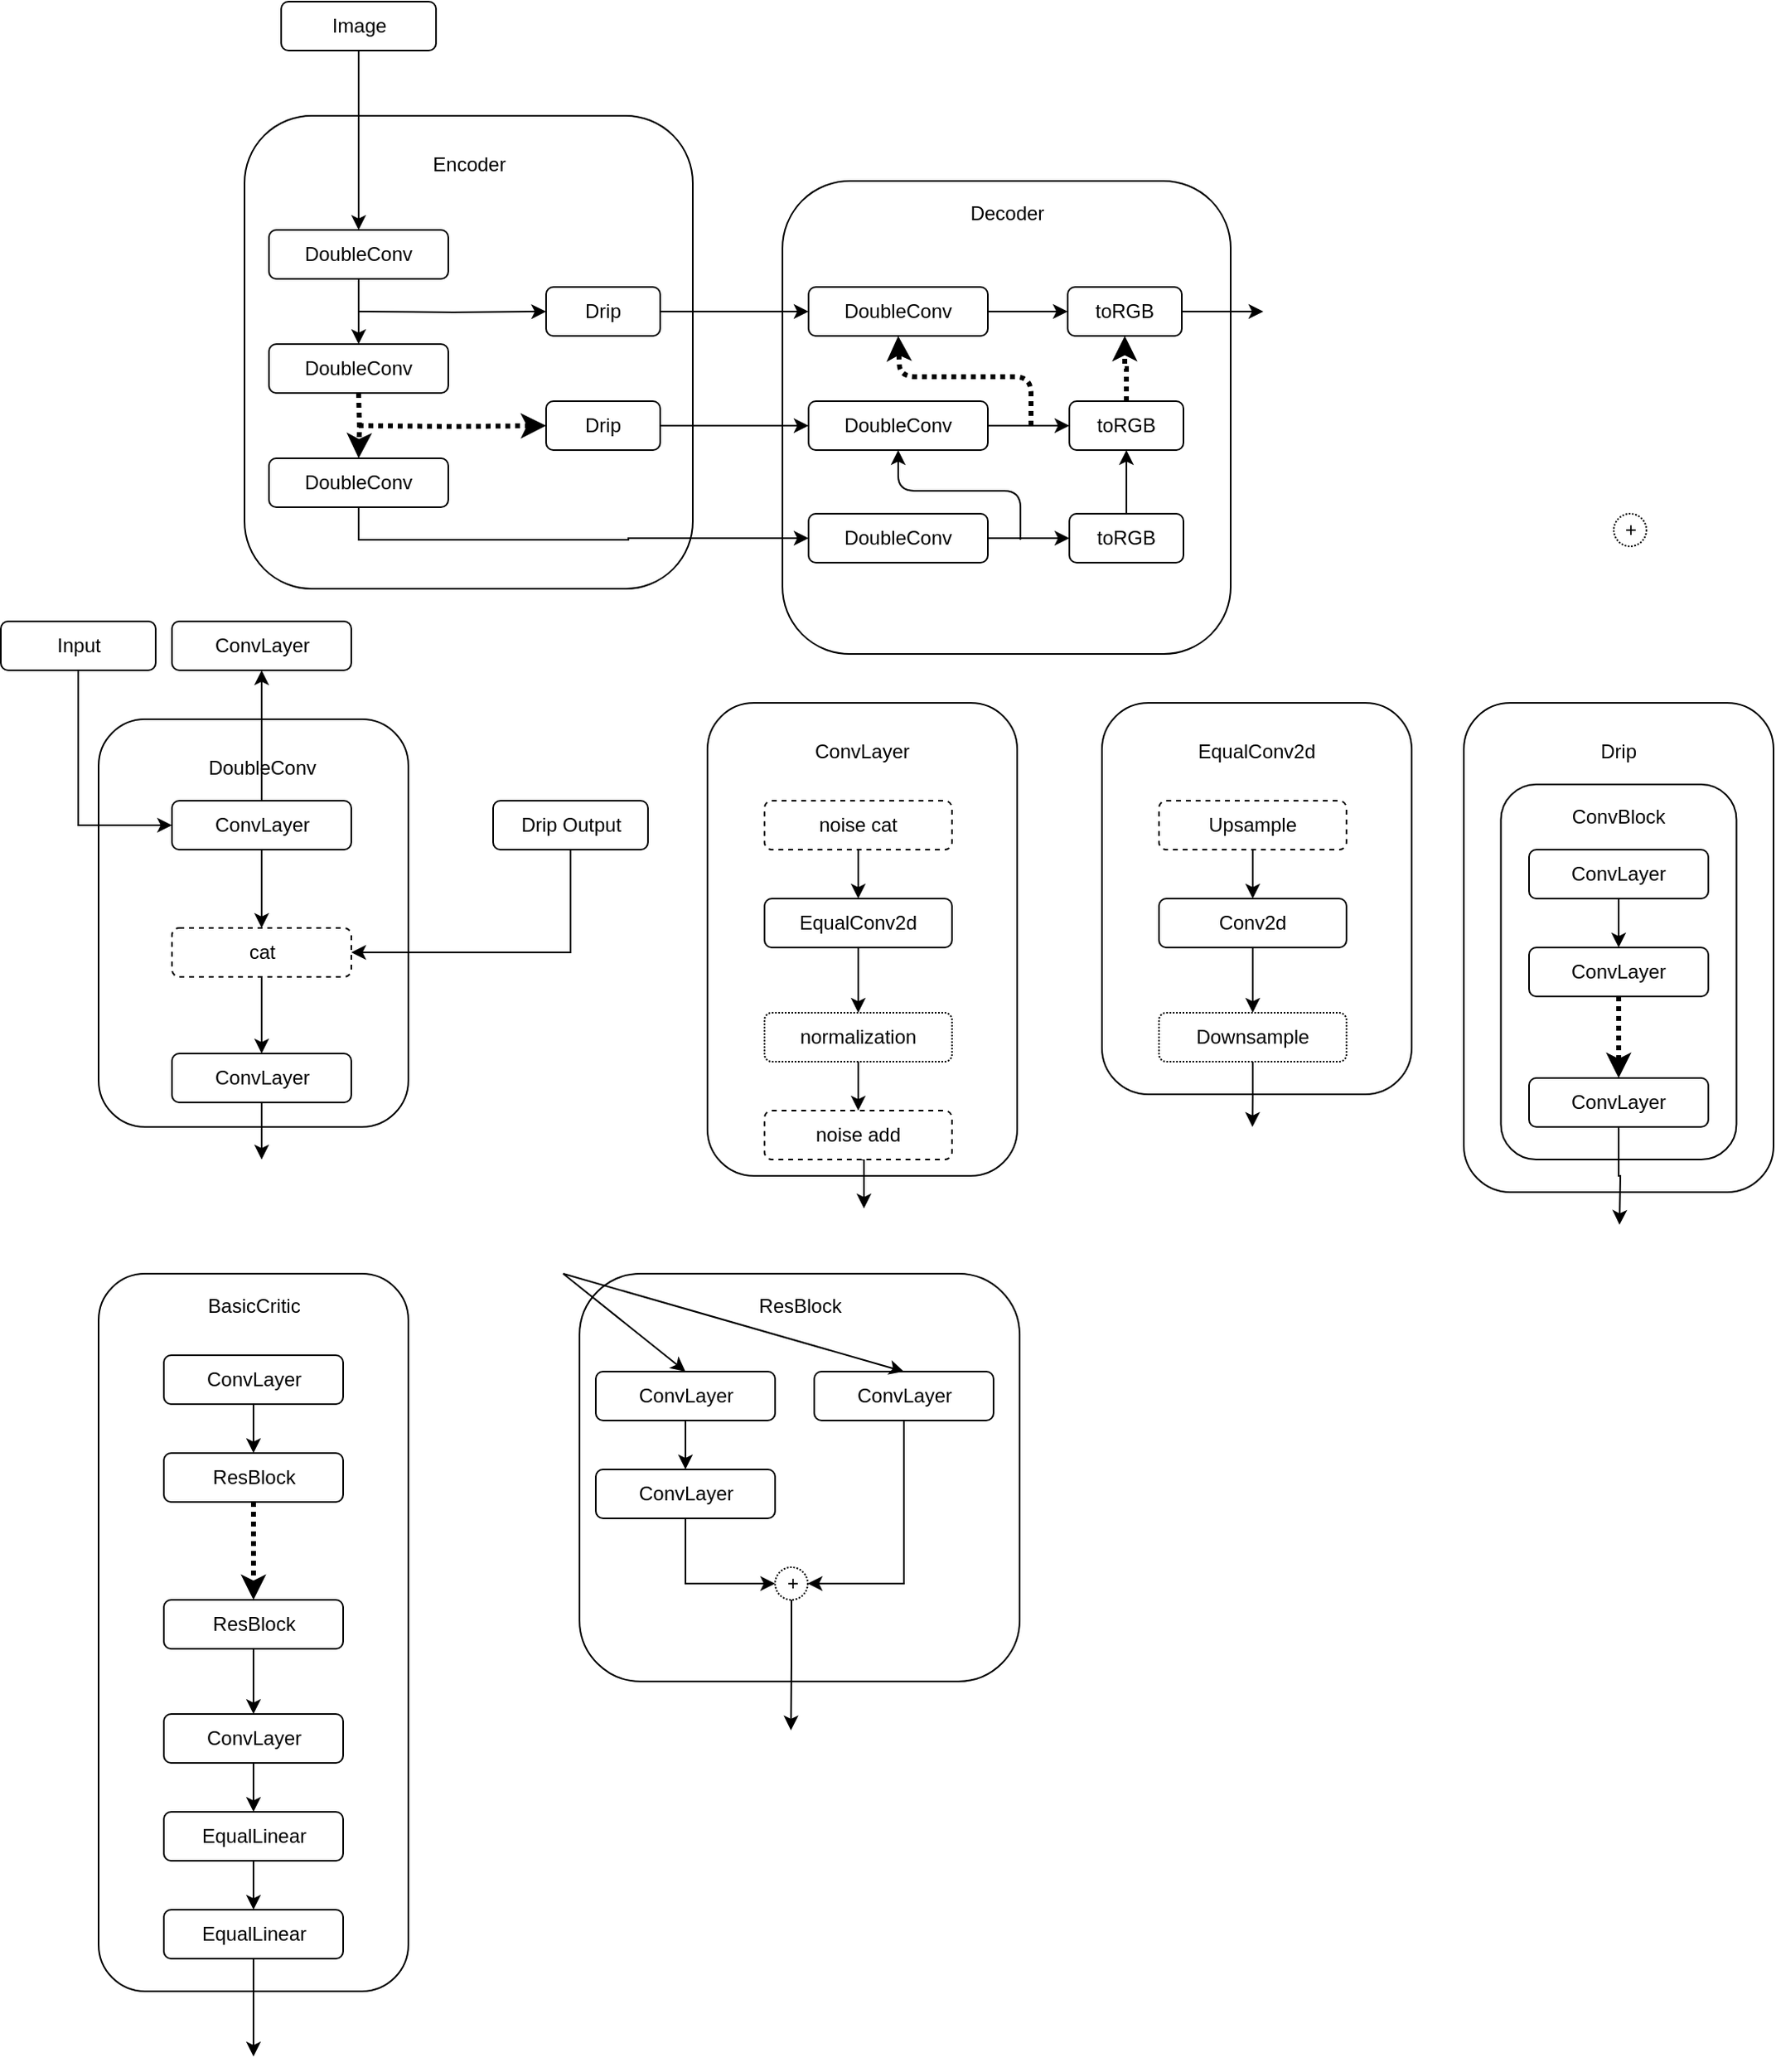 <mxfile version="14.8.6" type="device"><diagram id="uPOgV4a4ayGeq5EgIppy" name="Page-1"><mxGraphModel dx="2842" dy="1158" grid="1" gridSize="10" guides="1" tooltips="1" connect="1" arrows="1" fold="1" page="1" pageScale="1" pageWidth="827" pageHeight="1169" math="0" shadow="0"><root><mxCell id="0"/><mxCell id="1" parent="0"/><mxCell id="FPhci76meEpyJotzf4Od-72" value="" style="rounded=1;whiteSpace=wrap;html=1;" parent="1" vertex="1"><mxGeometry x="460" y="110" width="275" height="290" as="geometry"/></mxCell><mxCell id="FPhci76meEpyJotzf4Od-1" value="" style="rounded=1;whiteSpace=wrap;html=1;" parent="1" vertex="1"><mxGeometry x="130" y="70" width="275" height="290" as="geometry"/></mxCell><mxCell id="FPhci76meEpyJotzf4Od-2" value="Encoder" style="text;html=1;strokeColor=none;fillColor=none;align=center;verticalAlign=middle;whiteSpace=wrap;rounded=0;" parent="1" vertex="1"><mxGeometry x="207.5" y="90" width="120" height="20" as="geometry"/></mxCell><mxCell id="FPhci76meEpyJotzf4Od-8" style="edgeStyle=orthogonalEdgeStyle;rounded=0;orthogonalLoop=1;jettySize=auto;html=1;entryX=0;entryY=0.5;entryDx=0;entryDy=0;" parent="1" target="FPhci76meEpyJotzf4Od-7" edge="1"><mxGeometry relative="1" as="geometry"><mxPoint x="200" y="190" as="sourcePoint"/><mxPoint x="310" y="190" as="targetPoint"/></mxGeometry></mxCell><mxCell id="FPhci76meEpyJotzf4Od-11" style="edgeStyle=orthogonalEdgeStyle;rounded=0;orthogonalLoop=1;jettySize=auto;html=1;exitX=0.5;exitY=1;exitDx=0;exitDy=0;entryX=0.5;entryY=0;entryDx=0;entryDy=0;" parent="1" source="FPhci76meEpyJotzf4Od-3" target="FPhci76meEpyJotzf4Od-4" edge="1"><mxGeometry relative="1" as="geometry"/></mxCell><mxCell id="FPhci76meEpyJotzf4Od-3" value="DoubleConv" style="rounded=1;whiteSpace=wrap;html=1;" parent="1" vertex="1"><mxGeometry x="145" y="140" width="110" height="30" as="geometry"/></mxCell><mxCell id="FPhci76meEpyJotzf4Od-4" value="DoubleConv" style="rounded=1;whiteSpace=wrap;html=1;" parent="1" vertex="1"><mxGeometry x="145" y="210" width="110" height="30" as="geometry"/></mxCell><mxCell id="FPhci76meEpyJotzf4Od-25" style="edgeStyle=orthogonalEdgeStyle;rounded=0;orthogonalLoop=1;jettySize=auto;html=1;exitX=1;exitY=0.5;exitDx=0;exitDy=0;entryX=0;entryY=0.5;entryDx=0;entryDy=0;" parent="1" source="FPhci76meEpyJotzf4Od-7" target="FPhci76meEpyJotzf4Od-76" edge="1"><mxGeometry relative="1" as="geometry"><mxPoint x="425" y="190" as="targetPoint"/></mxGeometry></mxCell><mxCell id="FPhci76meEpyJotzf4Od-7" value="Drip" style="rounded=1;whiteSpace=wrap;html=1;" parent="1" vertex="1"><mxGeometry x="315" y="175" width="70" height="30" as="geometry"/></mxCell><mxCell id="FPhci76meEpyJotzf4Od-14" style="edgeStyle=orthogonalEdgeStyle;rounded=0;orthogonalLoop=1;jettySize=auto;html=1;entryX=0;entryY=0.5;entryDx=0;entryDy=0;dashed=1;strokeWidth=3;dashPattern=1 1;" parent="1" target="FPhci76meEpyJotzf4Od-17" edge="1"><mxGeometry relative="1" as="geometry"><mxPoint x="200" y="260" as="sourcePoint"/><mxPoint x="310" y="260" as="targetPoint"/></mxGeometry></mxCell><mxCell id="FPhci76meEpyJotzf4Od-15" style="edgeStyle=orthogonalEdgeStyle;rounded=0;orthogonalLoop=1;jettySize=auto;html=1;exitX=0.5;exitY=1;exitDx=0;exitDy=0;entryX=0.5;entryY=0;entryDx=0;entryDy=0;dashed=1;strokeWidth=3;dashPattern=1 1;" parent="1" target="FPhci76meEpyJotzf4Od-16" edge="1"><mxGeometry relative="1" as="geometry"><mxPoint x="200" y="240" as="sourcePoint"/></mxGeometry></mxCell><mxCell id="FPhci76meEpyJotzf4Od-101" style="edgeStyle=orthogonalEdgeStyle;rounded=0;orthogonalLoop=1;jettySize=auto;html=1;exitX=0.5;exitY=1;exitDx=0;exitDy=0;entryX=0;entryY=0.5;entryDx=0;entryDy=0;strokeWidth=1;verticalAlign=top;" parent="1" source="FPhci76meEpyJotzf4Od-16" target="FPhci76meEpyJotzf4Od-83" edge="1"><mxGeometry relative="1" as="geometry"/></mxCell><mxCell id="FPhci76meEpyJotzf4Od-16" value="DoubleConv" style="rounded=1;whiteSpace=wrap;html=1;" parent="1" vertex="1"><mxGeometry x="145" y="280" width="110" height="30" as="geometry"/></mxCell><mxCell id="FPhci76meEpyJotzf4Od-24" style="edgeStyle=orthogonalEdgeStyle;rounded=0;orthogonalLoop=1;jettySize=auto;html=1;exitX=1;exitY=0.5;exitDx=0;exitDy=0;entryX=0;entryY=0.5;entryDx=0;entryDy=0;" parent="1" source="FPhci76meEpyJotzf4Od-17" target="FPhci76meEpyJotzf4Od-77" edge="1"><mxGeometry relative="1" as="geometry"><mxPoint x="425" y="260" as="targetPoint"/></mxGeometry></mxCell><mxCell id="FPhci76meEpyJotzf4Od-17" value="Drip" style="rounded=1;whiteSpace=wrap;html=1;" parent="1" vertex="1"><mxGeometry x="315" y="245" width="70" height="30" as="geometry"/></mxCell><mxCell id="FPhci76meEpyJotzf4Od-26" value="" style="rounded=1;whiteSpace=wrap;html=1;" parent="1" vertex="1"><mxGeometry x="40.5" y="440" width="190" height="250" as="geometry"/></mxCell><mxCell id="FPhci76meEpyJotzf4Od-27" value="DoubleConv" style="text;html=1;strokeColor=none;fillColor=none;align=center;verticalAlign=middle;whiteSpace=wrap;rounded=0;" parent="1" vertex="1"><mxGeometry x="80.5" y="460" width="120" height="20" as="geometry"/></mxCell><mxCell id="FPhci76meEpyJotzf4Od-31" style="edgeStyle=orthogonalEdgeStyle;rounded=0;orthogonalLoop=1;jettySize=auto;html=1;exitX=0.5;exitY=1;exitDx=0;exitDy=0;" parent="1" source="FPhci76meEpyJotzf4Od-28" target="FPhci76meEpyJotzf4Od-30" edge="1"><mxGeometry relative="1" as="geometry"/></mxCell><mxCell id="B2-LoTQGgzIHDNoAYeaz-3" value="" style="edgeStyle=orthogonalEdgeStyle;rounded=0;orthogonalLoop=1;jettySize=auto;html=1;" edge="1" parent="1" source="FPhci76meEpyJotzf4Od-28" target="B2-LoTQGgzIHDNoAYeaz-2"><mxGeometry relative="1" as="geometry"/></mxCell><mxCell id="FPhci76meEpyJotzf4Od-28" value="ConvLayer" style="rounded=1;whiteSpace=wrap;html=1;" parent="1" vertex="1"><mxGeometry x="85.5" y="490" width="110" height="30" as="geometry"/></mxCell><mxCell id="FPhci76meEpyJotzf4Od-33" style="edgeStyle=orthogonalEdgeStyle;rounded=0;orthogonalLoop=1;jettySize=auto;html=1;exitX=0.5;exitY=1;exitDx=0;exitDy=0;" parent="1" source="FPhci76meEpyJotzf4Od-29" edge="1"><mxGeometry relative="1" as="geometry"><mxPoint x="140.5" y="710" as="targetPoint"/></mxGeometry></mxCell><mxCell id="FPhci76meEpyJotzf4Od-29" value="ConvLayer" style="rounded=1;whiteSpace=wrap;html=1;" parent="1" vertex="1"><mxGeometry x="85.5" y="645" width="110" height="30" as="geometry"/></mxCell><mxCell id="FPhci76meEpyJotzf4Od-32" style="edgeStyle=orthogonalEdgeStyle;rounded=0;orthogonalLoop=1;jettySize=auto;html=1;exitX=0.5;exitY=1;exitDx=0;exitDy=0;entryX=0.5;entryY=0;entryDx=0;entryDy=0;" parent="1" source="FPhci76meEpyJotzf4Od-30" target="FPhci76meEpyJotzf4Od-29" edge="1"><mxGeometry relative="1" as="geometry"/></mxCell><mxCell id="FPhci76meEpyJotzf4Od-30" value="cat" style="rounded=1;whiteSpace=wrap;html=1;dashed=1;" parent="1" vertex="1"><mxGeometry x="85.5" y="568" width="110" height="30" as="geometry"/></mxCell><mxCell id="FPhci76meEpyJotzf4Od-35" style="edgeStyle=orthogonalEdgeStyle;rounded=0;orthogonalLoop=1;jettySize=auto;html=1;exitX=0.5;exitY=1;exitDx=0;exitDy=0;entryX=0.5;entryY=0;entryDx=0;entryDy=0;" parent="1" source="FPhci76meEpyJotzf4Od-34" target="FPhci76meEpyJotzf4Od-3" edge="1"><mxGeometry relative="1" as="geometry"/></mxCell><mxCell id="FPhci76meEpyJotzf4Od-34" value="Image" style="rounded=1;whiteSpace=wrap;html=1;" parent="1" vertex="1"><mxGeometry x="152.5" width="95" height="30" as="geometry"/></mxCell><mxCell id="FPhci76meEpyJotzf4Od-37" style="edgeStyle=orthogonalEdgeStyle;rounded=0;orthogonalLoop=1;jettySize=auto;html=1;exitX=0.5;exitY=1;exitDx=0;exitDy=0;entryX=0;entryY=0.5;entryDx=0;entryDy=0;" parent="1" source="FPhci76meEpyJotzf4Od-36" target="FPhci76meEpyJotzf4Od-28" edge="1"><mxGeometry relative="1" as="geometry"/></mxCell><mxCell id="FPhci76meEpyJotzf4Od-36" value="Input" style="rounded=1;whiteSpace=wrap;html=1;" parent="1" vertex="1"><mxGeometry x="-19.5" y="380" width="95" height="30" as="geometry"/></mxCell><mxCell id="FPhci76meEpyJotzf4Od-39" style="edgeStyle=orthogonalEdgeStyle;rounded=0;orthogonalLoop=1;jettySize=auto;html=1;exitX=0.5;exitY=1;exitDx=0;exitDy=0;entryX=1;entryY=0.5;entryDx=0;entryDy=0;" parent="1" source="FPhci76meEpyJotzf4Od-38" target="FPhci76meEpyJotzf4Od-30" edge="1"><mxGeometry relative="1" as="geometry"/></mxCell><mxCell id="FPhci76meEpyJotzf4Od-38" value="Drip Output" style="rounded=1;whiteSpace=wrap;html=1;" parent="1" vertex="1"><mxGeometry x="282.5" y="490" width="95" height="30" as="geometry"/></mxCell><mxCell id="FPhci76meEpyJotzf4Od-40" value="" style="rounded=1;whiteSpace=wrap;html=1;" parent="1" vertex="1"><mxGeometry x="414" y="430" width="190" height="290" as="geometry"/></mxCell><mxCell id="FPhci76meEpyJotzf4Od-41" value="ConvLayer" style="text;html=1;strokeColor=none;fillColor=none;align=center;verticalAlign=middle;whiteSpace=wrap;rounded=0;" parent="1" vertex="1"><mxGeometry x="484" y="450" width="50" height="20" as="geometry"/></mxCell><mxCell id="FPhci76meEpyJotzf4Od-47" style="edgeStyle=orthogonalEdgeStyle;rounded=0;orthogonalLoop=1;jettySize=auto;html=1;exitX=0.5;exitY=1;exitDx=0;exitDy=0;entryX=0.5;entryY=0;entryDx=0;entryDy=0;" parent="1" source="FPhci76meEpyJotzf4Od-42" target="FPhci76meEpyJotzf4Od-44" edge="1"><mxGeometry relative="1" as="geometry"/></mxCell><mxCell id="FPhci76meEpyJotzf4Od-42" value="noise cat" style="rounded=1;whiteSpace=wrap;html=1;dashed=1;" parent="1" vertex="1"><mxGeometry x="449" y="490" width="115" height="30" as="geometry"/></mxCell><mxCell id="FPhci76meEpyJotzf4Od-59" style="edgeStyle=orthogonalEdgeStyle;rounded=0;orthogonalLoop=1;jettySize=auto;html=1;exitX=0.5;exitY=1;exitDx=0;exitDy=0;" parent="1" source="FPhci76meEpyJotzf4Od-43" edge="1"><mxGeometry relative="1" as="geometry"><mxPoint x="510" y="740" as="targetPoint"/></mxGeometry></mxCell><mxCell id="FPhci76meEpyJotzf4Od-43" value="noise add&lt;span style=&quot;color: rgba(0 , 0 , 0 , 0) ; font-family: monospace ; font-size: 0px&quot;&gt;%3CmxGraphModel%3E%3Croot%3E%3CmxCell%20id%3D%220%22%2F%3E%3CmxCell%20id%3D%221%22%20parent%3D%220%22%2F%3E%3CmxCell%20id%3D%222%22%20value%3D%22noise%20cat%22%20style%3D%22rounded%3D1%3BwhiteSpace%3Dwrap%3Bhtml%3D1%3B%22%20vertex%3D%221%22%20parent%3D%221%22%3E%3CmxGeometry%20x%3D%22525%22%20y%3D%22480%22%20width%3D%22115%22%20height%3D%2230%22%20as%3D%22geometry%22%2F%3E%3C%2FmxCell%3E%3C%2Froot%3E%3C%2FmxGraphModel%3E&lt;/span&gt;" style="rounded=1;whiteSpace=wrap;html=1;dashed=1;" parent="1" vertex="1"><mxGeometry x="449" y="680" width="115" height="30" as="geometry"/></mxCell><mxCell id="FPhci76meEpyJotzf4Od-48" style="edgeStyle=orthogonalEdgeStyle;rounded=0;orthogonalLoop=1;jettySize=auto;html=1;exitX=0.5;exitY=1;exitDx=0;exitDy=0;entryX=0.5;entryY=0;entryDx=0;entryDy=0;" parent="1" source="FPhci76meEpyJotzf4Od-44" target="FPhci76meEpyJotzf4Od-45" edge="1"><mxGeometry relative="1" as="geometry"/></mxCell><mxCell id="FPhci76meEpyJotzf4Od-44" value="EqualConv2d&lt;span style=&quot;color: rgba(0 , 0 , 0 , 0) ; font-family: monospace ; font-size: 0px&quot;&gt;%3CmxGraphModel%3E%3Croot%3E%3CmxCell%20id%3D%220%22%2F%3E%3CmxCell%20id%3D%221%22%20parent%3D%220%22%2F%3E%3CmxCell%20id%3D%222%22%20value%3D%22noise%20add%26lt%3Bspan%20style%3D%26quot%3Bcolor%3A%20rgba(0%20%2C%200%20%2C%200%20%2C%200)%20%3B%20font-family%3A%20monospace%20%3B%20font-size%3A%200px%26quot%3B%26gt%3B%253CmxGraphModel%253E%253Croot%253E%253CmxCell%2520id%253D%25220%2522%252F%253E%253CmxCell%2520id%253D%25221%2522%2520parent%253D%25220%2522%252F%253E%253CmxCell%2520id%253D%25222%2522%2520value%253D%2522noise%2520cat%2522%2520style%253D%2522rounded%253D1%253BwhiteSpace%253Dwrap%253Bhtml%253D1%253B%2522%2520vertex%253D%25221%2522%2520parent%253D%25221%2522%253E%253CmxGeometry%2520x%253D%2522525%2522%2520y%253D%2522480%2522%2520width%253D%2522115%2522%2520height%253D%252230%2522%2520as%253D%2522geometry%2522%252F%253E%253C%252FmxCell%253E%253C%252Froot%253E%253C%252FmxGraphModel%253E%26lt%3B%2Fspan%26gt%3B%22%20style%3D%22rounded%3D1%3BwhiteSpace%3Dwrap%3Bhtml%3D1%3B%22%20vertex%3D%221%22%20parent%3D%221%22%3E%3CmxGeometry%20x%3D%22525%22%20y%3D%22610%22%20width%3D%22115%22%20height%3D%2230%22%20as%3D%22geometry%22%2F%3E%3C%2FmxCell%3E%3C%2Froot%3E%3C%2FmxGraphModel%3E&lt;/span&gt;" style="rounded=1;whiteSpace=wrap;html=1;" parent="1" vertex="1"><mxGeometry x="449" y="550" width="115" height="30" as="geometry"/></mxCell><mxCell id="FPhci76meEpyJotzf4Od-49" style="edgeStyle=orthogonalEdgeStyle;rounded=0;orthogonalLoop=1;jettySize=auto;html=1;exitX=0.5;exitY=1;exitDx=0;exitDy=0;entryX=0.5;entryY=0;entryDx=0;entryDy=0;" parent="1" source="FPhci76meEpyJotzf4Od-45" target="FPhci76meEpyJotzf4Od-43" edge="1"><mxGeometry relative="1" as="geometry"/></mxCell><mxCell id="FPhci76meEpyJotzf4Od-45" value="normalization" style="rounded=1;whiteSpace=wrap;html=1;dashed=1;dashPattern=1 1;" parent="1" vertex="1"><mxGeometry x="449" y="620" width="115" height="30" as="geometry"/></mxCell><mxCell id="FPhci76meEpyJotzf4Od-50" value="" style="rounded=1;whiteSpace=wrap;html=1;" parent="1" vertex="1"><mxGeometry x="656" y="430" width="190" height="240" as="geometry"/></mxCell><mxCell id="FPhci76meEpyJotzf4Od-51" value="EqualConv2d" style="text;html=1;strokeColor=none;fillColor=none;align=center;verticalAlign=middle;whiteSpace=wrap;rounded=0;" parent="1" vertex="1"><mxGeometry x="726" y="450" width="50" height="20" as="geometry"/></mxCell><mxCell id="FPhci76meEpyJotzf4Od-52" style="edgeStyle=orthogonalEdgeStyle;rounded=0;orthogonalLoop=1;jettySize=auto;html=1;exitX=0.5;exitY=1;exitDx=0;exitDy=0;entryX=0.5;entryY=0;entryDx=0;entryDy=0;" parent="1" source="FPhci76meEpyJotzf4Od-53" target="FPhci76meEpyJotzf4Od-56" edge="1"><mxGeometry relative="1" as="geometry"/></mxCell><mxCell id="FPhci76meEpyJotzf4Od-53" value="Upsample" style="rounded=1;whiteSpace=wrap;html=1;dashed=1;strokeWidth=1;" parent="1" vertex="1"><mxGeometry x="691" y="490" width="115" height="30" as="geometry"/></mxCell><mxCell id="FPhci76meEpyJotzf4Od-55" style="edgeStyle=orthogonalEdgeStyle;rounded=0;orthogonalLoop=1;jettySize=auto;html=1;exitX=0.5;exitY=1;exitDx=0;exitDy=0;entryX=0.5;entryY=0;entryDx=0;entryDy=0;" parent="1" source="FPhci76meEpyJotzf4Od-56" target="FPhci76meEpyJotzf4Od-58" edge="1"><mxGeometry relative="1" as="geometry"/></mxCell><mxCell id="FPhci76meEpyJotzf4Od-56" value="Conv2d" style="rounded=1;whiteSpace=wrap;html=1;" parent="1" vertex="1"><mxGeometry x="691" y="550" width="115" height="30" as="geometry"/></mxCell><mxCell id="FPhci76meEpyJotzf4Od-60" style="edgeStyle=orthogonalEdgeStyle;rounded=0;orthogonalLoop=1;jettySize=auto;html=1;exitX=0.5;exitY=1;exitDx=0;exitDy=0;" parent="1" source="FPhci76meEpyJotzf4Od-58" edge="1"><mxGeometry relative="1" as="geometry"><mxPoint x="748.333" y="690" as="targetPoint"/></mxGeometry></mxCell><mxCell id="FPhci76meEpyJotzf4Od-58" value="Downsample" style="rounded=1;whiteSpace=wrap;html=1;dashed=1;dashPattern=1 1;" parent="1" vertex="1"><mxGeometry x="691" y="620" width="115" height="30" as="geometry"/></mxCell><mxCell id="FPhci76meEpyJotzf4Od-61" value="" style="rounded=1;whiteSpace=wrap;html=1;" parent="1" vertex="1"><mxGeometry x="878" y="430" width="190" height="300" as="geometry"/></mxCell><mxCell id="FPhci76meEpyJotzf4Od-62" value="Drip" style="text;html=1;strokeColor=none;fillColor=none;align=center;verticalAlign=middle;whiteSpace=wrap;rounded=0;" parent="1" vertex="1"><mxGeometry x="913" y="450" width="120" height="20" as="geometry"/></mxCell><mxCell id="FPhci76meEpyJotzf4Od-63" value="" style="rounded=1;whiteSpace=wrap;html=1;" parent="1" vertex="1"><mxGeometry x="900.75" y="480" width="144.5" height="230" as="geometry"/></mxCell><mxCell id="FPhci76meEpyJotzf4Od-69" style="edgeStyle=orthogonalEdgeStyle;rounded=0;orthogonalLoop=1;jettySize=auto;html=1;exitX=0.5;exitY=1;exitDx=0;exitDy=0;entryX=0.5;entryY=0;entryDx=0;entryDy=0;strokeWidth=1;" parent="1" source="FPhci76meEpyJotzf4Od-64" target="FPhci76meEpyJotzf4Od-67" edge="1"><mxGeometry relative="1" as="geometry"/></mxCell><mxCell id="FPhci76meEpyJotzf4Od-64" value="ConvLayer" style="rounded=1;whiteSpace=wrap;html=1;" parent="1" vertex="1"><mxGeometry x="918" y="520" width="110" height="30" as="geometry"/></mxCell><mxCell id="FPhci76meEpyJotzf4Od-66" value="ConvBlock" style="text;html=1;strokeColor=none;fillColor=none;align=center;verticalAlign=middle;whiteSpace=wrap;rounded=0;" parent="1" vertex="1"><mxGeometry x="913" y="490" width="120" height="20" as="geometry"/></mxCell><mxCell id="FPhci76meEpyJotzf4Od-70" style="edgeStyle=orthogonalEdgeStyle;rounded=0;orthogonalLoop=1;jettySize=auto;html=1;exitX=0.5;exitY=1;exitDx=0;exitDy=0;entryX=0.5;entryY=0;entryDx=0;entryDy=0;dashed=1;dashPattern=1 1;strokeWidth=3;" parent="1" source="FPhci76meEpyJotzf4Od-67" target="FPhci76meEpyJotzf4Od-68" edge="1"><mxGeometry relative="1" as="geometry"/></mxCell><mxCell id="FPhci76meEpyJotzf4Od-67" value="ConvLayer" style="rounded=1;whiteSpace=wrap;html=1;" parent="1" vertex="1"><mxGeometry x="918" y="580" width="110" height="30" as="geometry"/></mxCell><mxCell id="FPhci76meEpyJotzf4Od-71" style="edgeStyle=orthogonalEdgeStyle;rounded=0;orthogonalLoop=1;jettySize=auto;html=1;exitX=0.5;exitY=1;exitDx=0;exitDy=0;strokeWidth=1;" parent="1" source="FPhci76meEpyJotzf4Od-68" edge="1"><mxGeometry relative="1" as="geometry"><mxPoint x="973.5" y="750" as="targetPoint"/></mxGeometry></mxCell><mxCell id="FPhci76meEpyJotzf4Od-68" value="ConvLayer" style="rounded=1;whiteSpace=wrap;html=1;" parent="1" vertex="1"><mxGeometry x="918" y="660" width="110" height="30" as="geometry"/></mxCell><mxCell id="FPhci76meEpyJotzf4Od-73" value="Decoder" style="text;html=1;strokeColor=none;fillColor=none;align=center;verticalAlign=middle;whiteSpace=wrap;rounded=0;" parent="1" vertex="1"><mxGeometry x="537.5" y="120" width="120" height="20" as="geometry"/></mxCell><mxCell id="FPhci76meEpyJotzf4Od-104" style="edgeStyle=orthogonalEdgeStyle;rounded=0;orthogonalLoop=1;jettySize=auto;html=1;exitX=1;exitY=0.5;exitDx=0;exitDy=0;entryX=0;entryY=0.5;entryDx=0;entryDy=0;strokeWidth=1;verticalAlign=top;" parent="1" source="FPhci76meEpyJotzf4Od-76" target="FPhci76meEpyJotzf4Od-79" edge="1"><mxGeometry relative="1" as="geometry"/></mxCell><mxCell id="FPhci76meEpyJotzf4Od-76" value="DoubleConv" style="rounded=1;whiteSpace=wrap;html=1;" parent="1" vertex="1"><mxGeometry x="476" y="175" width="110" height="30" as="geometry"/></mxCell><mxCell id="FPhci76meEpyJotzf4Od-102" style="edgeStyle=orthogonalEdgeStyle;rounded=0;orthogonalLoop=1;jettySize=auto;html=1;exitX=1;exitY=0.5;exitDx=0;exitDy=0;entryX=0;entryY=0.5;entryDx=0;entryDy=0;strokeWidth=1;verticalAlign=top;" parent="1" source="FPhci76meEpyJotzf4Od-77" target="FPhci76meEpyJotzf4Od-96" edge="1"><mxGeometry relative="1" as="geometry"/></mxCell><mxCell id="FPhci76meEpyJotzf4Od-77" value="DoubleConv" style="rounded=1;whiteSpace=wrap;html=1;" parent="1" vertex="1"><mxGeometry x="476" y="245" width="110" height="30" as="geometry"/></mxCell><mxCell id="FPhci76meEpyJotzf4Od-78" style="edgeStyle=orthogonalEdgeStyle;rounded=0;orthogonalLoop=1;jettySize=auto;html=1;exitX=1;exitY=0.5;exitDx=0;exitDy=0;" parent="1" source="FPhci76meEpyJotzf4Od-79" edge="1"><mxGeometry relative="1" as="geometry"><mxPoint x="755" y="190.0" as="targetPoint"/></mxGeometry></mxCell><mxCell id="FPhci76meEpyJotzf4Od-79" value="toRGB" style="rounded=1;whiteSpace=wrap;html=1;" parent="1" vertex="1"><mxGeometry x="635" y="175" width="70" height="30" as="geometry"/></mxCell><mxCell id="FPhci76meEpyJotzf4Od-94" style="edgeStyle=orthogonalEdgeStyle;rounded=0;orthogonalLoop=1;jettySize=auto;html=1;exitX=1;exitY=0.5;exitDx=0;exitDy=0;entryX=0;entryY=0.5;entryDx=0;entryDy=0;strokeWidth=1;verticalAlign=top;" parent="1" source="FPhci76meEpyJotzf4Od-83" target="FPhci76meEpyJotzf4Od-85" edge="1"><mxGeometry relative="1" as="geometry"><Array as="points"><mxPoint x="606" y="329"/><mxPoint x="606" y="329"/></Array></mxGeometry></mxCell><mxCell id="FPhci76meEpyJotzf4Od-83" value="DoubleConv" style="rounded=1;whiteSpace=wrap;html=1;" parent="1" vertex="1"><mxGeometry x="476" y="314" width="110" height="30" as="geometry"/></mxCell><mxCell id="FPhci76meEpyJotzf4Od-105" style="edgeStyle=orthogonalEdgeStyle;rounded=0;orthogonalLoop=1;jettySize=auto;html=1;exitX=0.5;exitY=0;exitDx=0;exitDy=0;entryX=0.5;entryY=1;entryDx=0;entryDy=0;strokeWidth=1;verticalAlign=top;" parent="1" source="FPhci76meEpyJotzf4Od-85" target="FPhci76meEpyJotzf4Od-96" edge="1"><mxGeometry relative="1" as="geometry"/></mxCell><mxCell id="FPhci76meEpyJotzf4Od-85" value="toRGB" style="rounded=1;whiteSpace=wrap;html=1;" parent="1" vertex="1"><mxGeometry x="636" y="314" width="70" height="30" as="geometry"/></mxCell><mxCell id="FPhci76meEpyJotzf4Od-88" value="+" style="verticalLabelPosition=middle;verticalAlign=middle;html=1;shape=mxgraph.flowchart.on-page_reference;dashed=1;dashPattern=1 1;strokeWidth=1;labelPosition=center;align=center;" parent="1" vertex="1"><mxGeometry x="970" y="314" width="20" height="20" as="geometry"/></mxCell><mxCell id="FPhci76meEpyJotzf4Od-106" style="edgeStyle=orthogonalEdgeStyle;rounded=0;orthogonalLoop=1;jettySize=auto;html=1;exitX=0.5;exitY=0;exitDx=0;exitDy=0;entryX=0.5;entryY=1;entryDx=0;entryDy=0;strokeWidth=3;verticalAlign=top;dashed=1;dashPattern=1 1;" parent="1" source="FPhci76meEpyJotzf4Od-96" target="FPhci76meEpyJotzf4Od-79" edge="1"><mxGeometry relative="1" as="geometry"/></mxCell><mxCell id="FPhci76meEpyJotzf4Od-96" value="toRGB" style="rounded=1;whiteSpace=wrap;html=1;" parent="1" vertex="1"><mxGeometry x="636" y="245" width="70" height="30" as="geometry"/></mxCell><mxCell id="FPhci76meEpyJotzf4Od-100" value="" style="endArrow=classic;html=1;strokeWidth=1;verticalAlign=top;entryX=0.5;entryY=1;entryDx=0;entryDy=0;" parent="1" target="FPhci76meEpyJotzf4Od-77" edge="1"><mxGeometry width="50" height="50" relative="1" as="geometry"><mxPoint x="606" y="330" as="sourcePoint"/><mxPoint x="446" y="200" as="targetPoint"/><Array as="points"><mxPoint x="606" y="300"/><mxPoint x="531" y="300"/></Array></mxGeometry></mxCell><mxCell id="FPhci76meEpyJotzf4Od-103" value="" style="endArrow=classic;html=1;strokeWidth=3;verticalAlign=top;entryX=0.5;entryY=1;entryDx=0;entryDy=0;dashed=1;dashPattern=1 1;" parent="1" target="FPhci76meEpyJotzf4Od-76" edge="1"><mxGeometry width="50" height="50" relative="1" as="geometry"><mxPoint x="612.5" y="260.0" as="sourcePoint"/><mxPoint x="537.5" y="205.0" as="targetPoint"/><Array as="points"><mxPoint x="612.5" y="230"/><mxPoint x="532" y="230"/></Array></mxGeometry></mxCell><mxCell id="B2-LoTQGgzIHDNoAYeaz-1" value="" style="rounded=1;whiteSpace=wrap;html=1;" vertex="1" parent="1"><mxGeometry x="40.5" y="780" width="190" height="440" as="geometry"/></mxCell><mxCell id="B2-LoTQGgzIHDNoAYeaz-2" value="ConvLayer" style="rounded=1;whiteSpace=wrap;html=1;" vertex="1" parent="1"><mxGeometry x="85.5" y="380" width="110" height="30" as="geometry"/></mxCell><mxCell id="B2-LoTQGgzIHDNoAYeaz-4" value="BasicCritic" style="text;html=1;strokeColor=none;fillColor=none;align=center;verticalAlign=middle;whiteSpace=wrap;rounded=0;" vertex="1" parent="1"><mxGeometry x="75.5" y="790" width="120" height="20" as="geometry"/></mxCell><mxCell id="B2-LoTQGgzIHDNoAYeaz-10" style="edgeStyle=orthogonalEdgeStyle;rounded=0;orthogonalLoop=1;jettySize=auto;html=1;exitX=0.5;exitY=1;exitDx=0;exitDy=0;entryX=0.5;entryY=0;entryDx=0;entryDy=0;" edge="1" parent="1" source="B2-LoTQGgzIHDNoAYeaz-5" target="B2-LoTQGgzIHDNoAYeaz-6"><mxGeometry relative="1" as="geometry"/></mxCell><mxCell id="B2-LoTQGgzIHDNoAYeaz-5" value="ConvLayer" style="rounded=1;whiteSpace=wrap;html=1;" vertex="1" parent="1"><mxGeometry x="80.5" y="830" width="110" height="30" as="geometry"/></mxCell><mxCell id="B2-LoTQGgzIHDNoAYeaz-11" style="edgeStyle=orthogonalEdgeStyle;rounded=0;orthogonalLoop=1;jettySize=auto;html=1;exitX=0.5;exitY=1;exitDx=0;exitDy=0;entryX=0.5;entryY=0;entryDx=0;entryDy=0;dashed=1;dashPattern=1 1;strokeWidth=3;" edge="1" parent="1" source="B2-LoTQGgzIHDNoAYeaz-6" target="B2-LoTQGgzIHDNoAYeaz-7"><mxGeometry relative="1" as="geometry"/></mxCell><mxCell id="B2-LoTQGgzIHDNoAYeaz-6" value="ResBlock" style="rounded=1;whiteSpace=wrap;html=1;" vertex="1" parent="1"><mxGeometry x="80.5" y="890" width="110" height="30" as="geometry"/></mxCell><mxCell id="B2-LoTQGgzIHDNoAYeaz-12" style="edgeStyle=orthogonalEdgeStyle;rounded=0;orthogonalLoop=1;jettySize=auto;html=1;exitX=0.5;exitY=1;exitDx=0;exitDy=0;entryX=0.5;entryY=0;entryDx=0;entryDy=0;strokeWidth=1;" edge="1" parent="1" source="B2-LoTQGgzIHDNoAYeaz-7" target="B2-LoTQGgzIHDNoAYeaz-8"><mxGeometry relative="1" as="geometry"/></mxCell><mxCell id="B2-LoTQGgzIHDNoAYeaz-7" value="ResBlock" style="rounded=1;whiteSpace=wrap;html=1;" vertex="1" parent="1"><mxGeometry x="80.5" y="980" width="110" height="30" as="geometry"/></mxCell><mxCell id="B2-LoTQGgzIHDNoAYeaz-13" style="edgeStyle=orthogonalEdgeStyle;rounded=0;orthogonalLoop=1;jettySize=auto;html=1;exitX=0.5;exitY=1;exitDx=0;exitDy=0;entryX=0.5;entryY=0;entryDx=0;entryDy=0;strokeWidth=1;" edge="1" parent="1" source="B2-LoTQGgzIHDNoAYeaz-8" target="B2-LoTQGgzIHDNoAYeaz-9"><mxGeometry relative="1" as="geometry"/></mxCell><mxCell id="B2-LoTQGgzIHDNoAYeaz-8" value="ConvLayer" style="rounded=1;whiteSpace=wrap;html=1;" vertex="1" parent="1"><mxGeometry x="80.5" y="1050" width="110" height="30" as="geometry"/></mxCell><mxCell id="B2-LoTQGgzIHDNoAYeaz-15" style="edgeStyle=orthogonalEdgeStyle;rounded=0;orthogonalLoop=1;jettySize=auto;html=1;exitX=0.5;exitY=1;exitDx=0;exitDy=0;entryX=0.5;entryY=0;entryDx=0;entryDy=0;strokeWidth=1;" edge="1" parent="1" source="B2-LoTQGgzIHDNoAYeaz-9" target="B2-LoTQGgzIHDNoAYeaz-14"><mxGeometry relative="1" as="geometry"/></mxCell><mxCell id="B2-LoTQGgzIHDNoAYeaz-9" value="EqualLinear" style="rounded=1;whiteSpace=wrap;html=1;" vertex="1" parent="1"><mxGeometry x="80.5" y="1110" width="110" height="30" as="geometry"/></mxCell><mxCell id="B2-LoTQGgzIHDNoAYeaz-16" style="edgeStyle=orthogonalEdgeStyle;rounded=0;orthogonalLoop=1;jettySize=auto;html=1;exitX=0.5;exitY=1;exitDx=0;exitDy=0;strokeWidth=1;" edge="1" parent="1" source="B2-LoTQGgzIHDNoAYeaz-14"><mxGeometry relative="1" as="geometry"><mxPoint x="135.5" y="1260" as="targetPoint"/></mxGeometry></mxCell><mxCell id="B2-LoTQGgzIHDNoAYeaz-14" value="EqualLinear" style="rounded=1;whiteSpace=wrap;html=1;" vertex="1" parent="1"><mxGeometry x="80.5" y="1170" width="110" height="30" as="geometry"/></mxCell><mxCell id="B2-LoTQGgzIHDNoAYeaz-17" value="" style="rounded=1;whiteSpace=wrap;html=1;" vertex="1" parent="1"><mxGeometry x="335.5" y="780" width="270" height="250" as="geometry"/></mxCell><mxCell id="B2-LoTQGgzIHDNoAYeaz-18" value="ResBlock" style="text;html=1;strokeColor=none;fillColor=none;align=center;verticalAlign=middle;whiteSpace=wrap;rounded=0;" vertex="1" parent="1"><mxGeometry x="410.5" y="790" width="120" height="20" as="geometry"/></mxCell><mxCell id="B2-LoTQGgzIHDNoAYeaz-22" style="edgeStyle=orthogonalEdgeStyle;rounded=0;orthogonalLoop=1;jettySize=auto;html=1;exitX=0.5;exitY=1;exitDx=0;exitDy=0;strokeWidth=1;" edge="1" parent="1" source="B2-LoTQGgzIHDNoAYeaz-19" target="B2-LoTQGgzIHDNoAYeaz-20"><mxGeometry relative="1" as="geometry"/></mxCell><mxCell id="B2-LoTQGgzIHDNoAYeaz-19" value="ConvLayer" style="rounded=1;whiteSpace=wrap;html=1;" vertex="1" parent="1"><mxGeometry x="345.5" y="840" width="110" height="30" as="geometry"/></mxCell><mxCell id="B2-LoTQGgzIHDNoAYeaz-30" style="edgeStyle=orthogonalEdgeStyle;rounded=0;orthogonalLoop=1;jettySize=auto;html=1;exitX=0.5;exitY=1;exitDx=0;exitDy=0;entryX=0;entryY=0.5;entryDx=0;entryDy=0;entryPerimeter=0;strokeWidth=1;" edge="1" parent="1" source="B2-LoTQGgzIHDNoAYeaz-20" target="B2-LoTQGgzIHDNoAYeaz-28"><mxGeometry relative="1" as="geometry"/></mxCell><mxCell id="B2-LoTQGgzIHDNoAYeaz-20" value="ConvLayer" style="rounded=1;whiteSpace=wrap;html=1;" vertex="1" parent="1"><mxGeometry x="345.5" y="900" width="110" height="30" as="geometry"/></mxCell><mxCell id="B2-LoTQGgzIHDNoAYeaz-29" style="edgeStyle=orthogonalEdgeStyle;rounded=0;orthogonalLoop=1;jettySize=auto;html=1;exitX=0.5;exitY=1;exitDx=0;exitDy=0;entryX=1;entryY=0.5;entryDx=0;entryDy=0;entryPerimeter=0;strokeWidth=1;" edge="1" parent="1" source="B2-LoTQGgzIHDNoAYeaz-24" target="B2-LoTQGgzIHDNoAYeaz-28"><mxGeometry relative="1" as="geometry"/></mxCell><mxCell id="B2-LoTQGgzIHDNoAYeaz-24" value="ConvLayer" style="rounded=1;whiteSpace=wrap;html=1;" vertex="1" parent="1"><mxGeometry x="479.5" y="840" width="110" height="30" as="geometry"/></mxCell><mxCell id="B2-LoTQGgzIHDNoAYeaz-25" value="" style="endArrow=classic;html=1;strokeWidth=1;entryX=0.5;entryY=0;entryDx=0;entryDy=0;" edge="1" parent="1" target="B2-LoTQGgzIHDNoAYeaz-19"><mxGeometry width="50" height="50" relative="1" as="geometry"><mxPoint x="325.5" y="780" as="sourcePoint"/><mxPoint x="335.5" y="840" as="targetPoint"/></mxGeometry></mxCell><mxCell id="B2-LoTQGgzIHDNoAYeaz-26" value="" style="endArrow=classic;html=1;strokeWidth=1;entryX=0.5;entryY=0;entryDx=0;entryDy=0;" edge="1" parent="1" target="B2-LoTQGgzIHDNoAYeaz-24"><mxGeometry width="50" height="50" relative="1" as="geometry"><mxPoint x="325.5" y="780" as="sourcePoint"/><mxPoint x="335.5" y="840" as="targetPoint"/></mxGeometry></mxCell><mxCell id="B2-LoTQGgzIHDNoAYeaz-31" style="edgeStyle=orthogonalEdgeStyle;rounded=0;orthogonalLoop=1;jettySize=auto;html=1;exitX=0.5;exitY=1;exitDx=0;exitDy=0;exitPerimeter=0;strokeWidth=1;" edge="1" parent="1" source="B2-LoTQGgzIHDNoAYeaz-28"><mxGeometry relative="1" as="geometry"><mxPoint x="465.206" y="1060" as="targetPoint"/></mxGeometry></mxCell><mxCell id="B2-LoTQGgzIHDNoAYeaz-28" value="+" style="verticalLabelPosition=middle;verticalAlign=middle;html=1;shape=mxgraph.flowchart.on-page_reference;dashed=1;dashPattern=1 1;strokeWidth=1;labelPosition=center;align=center;" vertex="1" parent="1"><mxGeometry x="455.5" y="960" width="20" height="20" as="geometry"/></mxCell></root></mxGraphModel></diagram></mxfile>